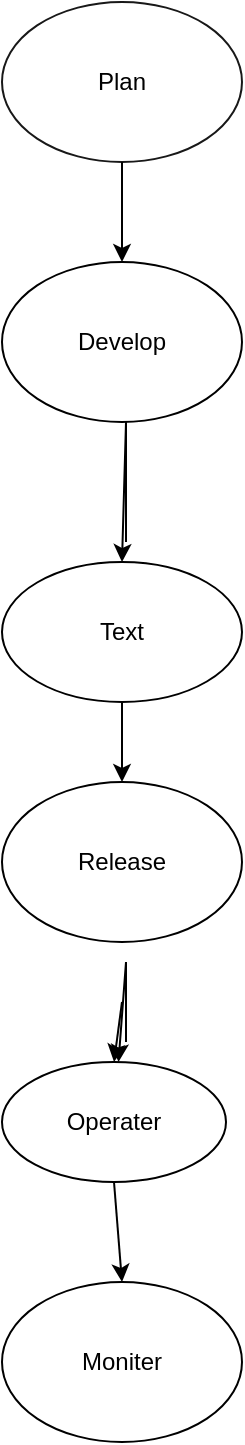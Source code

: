 <mxfile version="28.0.7">
  <diagram name="Page-1" id="H2kmklS6PIMlhU2_zKL0">
    <mxGraphModel dx="1747" dy="1002" grid="1" gridSize="10" guides="1" tooltips="1" connect="1" arrows="1" fold="1" page="1" pageScale="1" pageWidth="850" pageHeight="1100" math="0" shadow="0">
      <root>
        <mxCell id="0" />
        <mxCell id="1" parent="0" />
        <mxCell id="gFuwgAwN1bmNTYrLXnEJ-2" value="Plan" style="ellipse;whiteSpace=wrap;html=1;strokeColor=#181818;" parent="1" vertex="1">
          <mxGeometry x="348" y="200" width="120" height="80" as="geometry" />
        </mxCell>
        <mxCell id="gFuwgAwN1bmNTYrLXnEJ-3" value="Develop" style="ellipse;whiteSpace=wrap;html=1;" parent="1" vertex="1">
          <mxGeometry x="348" y="330" width="120" height="80" as="geometry" />
        </mxCell>
        <mxCell id="gFuwgAwN1bmNTYrLXnEJ-5" value="Text" style="ellipse;whiteSpace=wrap;html=1;" parent="1" vertex="1">
          <mxGeometry x="348" y="480" width="120" height="70" as="geometry" />
        </mxCell>
        <mxCell id="gFuwgAwN1bmNTYrLXnEJ-6" value="Release" style="ellipse;whiteSpace=wrap;html=1;" parent="1" vertex="1">
          <mxGeometry x="348" y="590" width="120" height="80" as="geometry" />
        </mxCell>
        <mxCell id="gFuwgAwN1bmNTYrLXnEJ-7" value="Operater" style="ellipse;whiteSpace=wrap;html=1;" parent="1" vertex="1">
          <mxGeometry x="348" y="730" width="112" height="60" as="geometry" />
        </mxCell>
        <mxCell id="gFuwgAwN1bmNTYrLXnEJ-8" value="Moniter" style="ellipse;whiteSpace=wrap;html=1;" parent="1" vertex="1">
          <mxGeometry x="348" y="840" width="120" height="80" as="geometry" />
        </mxCell>
        <mxCell id="gFuwgAwN1bmNTYrLXnEJ-10" value="" style="endArrow=classic;html=1;rounded=0;entryX=0.5;entryY=0;entryDx=0;entryDy=0;" parent="1" source="gFuwgAwN1bmNTYrLXnEJ-2" target="gFuwgAwN1bmNTYrLXnEJ-3" edge="1">
          <mxGeometry width="50" height="50" relative="1" as="geometry">
            <mxPoint x="470" y="270" as="sourcePoint" />
            <mxPoint x="440" y="340" as="targetPoint" />
            <Array as="points">
              <mxPoint x="408" y="310" />
            </Array>
          </mxGeometry>
        </mxCell>
        <mxCell id="gFuwgAwN1bmNTYrLXnEJ-17" value="" style="endArrow=classic;html=1;rounded=0;entryX=0.5;entryY=0;entryDx=0;entryDy=0;" parent="1" target="gFuwgAwN1bmNTYrLXnEJ-5" edge="1">
          <mxGeometry width="50" height="50" relative="1" as="geometry">
            <mxPoint x="410" y="470" as="sourcePoint" />
            <mxPoint x="520" y="410" as="targetPoint" />
            <Array as="points">
              <mxPoint x="410" y="410" />
            </Array>
          </mxGeometry>
        </mxCell>
        <mxCell id="gFuwgAwN1bmNTYrLXnEJ-18" value="" style="endArrow=classic;html=1;rounded=0;entryX=0.5;entryY=0;entryDx=0;entryDy=0;" parent="1" source="gFuwgAwN1bmNTYrLXnEJ-5" target="gFuwgAwN1bmNTYrLXnEJ-6" edge="1">
          <mxGeometry width="50" height="50" relative="1" as="geometry">
            <mxPoint x="410" y="560" as="sourcePoint" />
            <mxPoint x="468" y="550" as="targetPoint" />
          </mxGeometry>
        </mxCell>
        <mxCell id="gFuwgAwN1bmNTYrLXnEJ-19" value="" style="endArrow=classic;html=1;rounded=0;entryX=0.5;entryY=0;entryDx=0;entryDy=0;" parent="1" target="gFuwgAwN1bmNTYrLXnEJ-7" edge="1">
          <mxGeometry width="50" height="50" relative="1" as="geometry">
            <mxPoint x="408" y="700" as="sourcePoint" />
            <mxPoint x="460" y="650" as="targetPoint" />
          </mxGeometry>
        </mxCell>
        <mxCell id="gFuwgAwN1bmNTYrLXnEJ-21" value="" style="endArrow=classic;html=1;rounded=0;" parent="1" target="gFuwgAwN1bmNTYrLXnEJ-7" edge="1">
          <mxGeometry width="50" height="50" relative="1" as="geometry">
            <mxPoint x="410" y="720" as="sourcePoint" />
            <mxPoint x="440" y="670" as="targetPoint" />
            <Array as="points">
              <mxPoint x="410" y="710" />
              <mxPoint x="410" y="680" />
            </Array>
          </mxGeometry>
        </mxCell>
        <mxCell id="gFuwgAwN1bmNTYrLXnEJ-29" value="" style="endArrow=classic;html=1;rounded=0;exitX=0.5;exitY=1;exitDx=0;exitDy=0;entryX=0.5;entryY=0;entryDx=0;entryDy=0;" parent="1" source="gFuwgAwN1bmNTYrLXnEJ-7" target="gFuwgAwN1bmNTYrLXnEJ-8" edge="1">
          <mxGeometry width="50" height="50" relative="1" as="geometry">
            <mxPoint x="430" y="840" as="sourcePoint" />
            <mxPoint x="480" y="790" as="targetPoint" />
          </mxGeometry>
        </mxCell>
      </root>
    </mxGraphModel>
  </diagram>
</mxfile>
